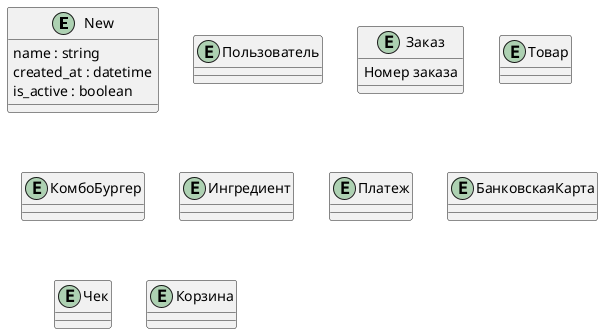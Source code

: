 @startuml
entity New {
  name : string
  created_at : datetime
  is_active : boolean
}

entity Пользователь {
}

entity Заказ {
Номер заказа
}

entity Товар {
}

entity КомбоБургер {
}

entity Ингредиент {

}


entity Платеж {

}

entity БанковскаяКарта {

}


entity Чек {
}

entity Корзина {
}
@enduml